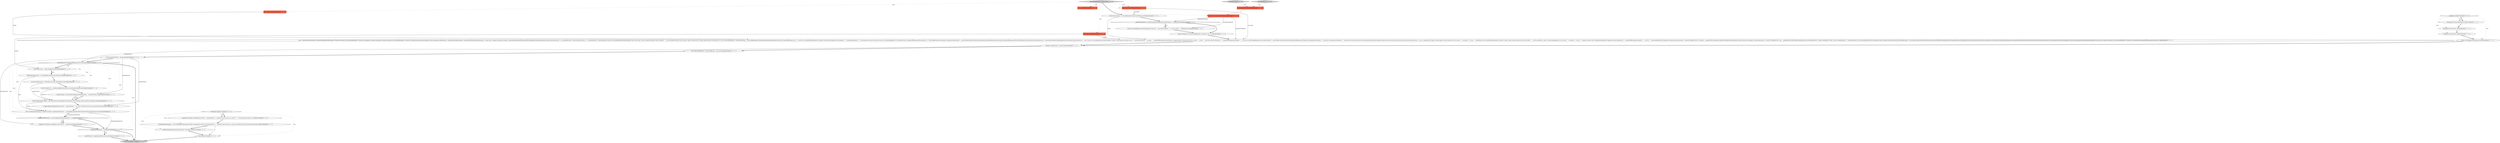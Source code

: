 digraph {
37 [style = filled, label = "return true@@@111@@@['0', '0', '1']", fillcolor = lightgray, shape = ellipse image = "AAA0AAABBB3BBB"];
19 [style = filled, label = "s_logger.warn(\"Failed to implement network \" + guestNetwork + \" elements and resources as a part of\" + \" network provision due to \",ex)@@@105@@@['0', '0', '1']", fillcolor = white, shape = ellipse image = "AAA0AAABBB3BBB"];
0 [style = filled, label = "final AssignVMCmd cmd@@@2@@@['1', '1', '0']", fillcolor = tomato, shape = box image = "AAA0AAABBB1BBB"];
32 [style = filled, label = "pair = Transaction.execute(new TransactionCallbackWithException<Ternary<Boolean,List<NetworkOfferingVO>,Network>,Exception>(){@Override public Ternary<Boolean,List<NetworkOfferingVO>,Network> doInTransaction(TransactionStatus status){boolean createNetwork = falseNetwork guestNetwork = guestNetworkFinalif (guestNetwork == null) {List<? extends Network> networks = getIsolatedNetworksWithSourceNATOwnedByAccountInZone(zoneId,owner)if (networks.size() == 0) {createNetwork = true}if (networks.size() == 1) {guestNetwork = networks.get(0)}{throw new InvalidParameterValueException(\"Error, more than 1 Guest Isolated Networks with SourceNAT \" + \"service enabled found for this account, cannot assosiate the IP range, please provide the network ID\")}}List<NetworkOfferingVO> requiredOfferings = _networkOfferingDao.listByAvailability(Availability.Required,false)if (requiredOfferings.size() < 1) {throw new CloudRuntimeException(\"Unable to find network offering with availability=\" + Availability.Required + \" to automatically create the network as part of createVlanIpRange\")}if (createNetwork) {if (requiredOfferings.get(0).getState() == NetworkOffering.State.Enabled) {long physicalNetworkId = _networkModel.findPhysicalNetworkId(zoneId,requiredOfferings.get(0).getTags(),requiredOfferings.get(0).getTrafficType())PhysicalNetwork physicalNetwork = _physicalNetworkDao.findById(physicalNetworkId)if (physicalNetwork == null) {throw new InvalidParameterValueException(\"Unable to find physical network with id: \" + physicalNetworkId + \" and tag: \" + requiredOfferings.get(0).getTags())}s_logger.debug(\"Creating network for account \" + owner + \" from the network offering id=\" + requiredOfferings.get(0).getId() + \" as a part of createVlanIpRange process\")guestNetwork = _networkMgr.createGuestNetwork(requiredOfferings.get(0).getId(),owner.getAccountName() + \"-network\",owner.getAccountName() + \"-network\",null,null,null,false,null,owner,null,physicalNetwork,zoneId,ACLType.Account,null,null,null,null,true,null,null,null)if (guestNetwork == null) {s_logger.warn(\"Failed to create default Virtual network for the account \" + accountId + \"in zone \" + zoneId)throw new CloudRuntimeException(\"Failed to create a Guest Isolated Networks with SourceNAT \" + \"service enabled as a part of createVlanIpRange, for the account \" + accountId + \"in zone \" + zoneId)}}{throw new CloudRuntimeException(\"Required network offering id=\" + requiredOfferings.get(0).getId() + \" is not in \" + NetworkOffering.State.Enabled)}}boolean allocateSourceNat = falseList<IPAddressVO> sourceNat = _ipAddressDao.listByAssociatedNetwork(guestNetwork.getId(),true)if (sourceNat.isEmpty()) {allocateSourceNat = true}List<IPAddressVO> ips = _ipAddressDao.listByVlanId(vlanId)boolean isSourceNatAllocated = falsefor (IPAddressVO addr : ips){if (addr.getState() != State.Allocated) {if (!isSourceNatAllocated && allocateSourceNat) {addr.setSourceNat(true)isSourceNatAllocated = true}{addr.setSourceNat(false)}addr.setAssociatedWithNetworkId(guestNetwork.getId())addr.setVpcId(guestNetwork.getVpcId())addr.setAllocatedTime(new Date())addr.setAllocatedInDomainId(owner.getDomainId())addr.setAllocatedToAccountId(owner.getId())addr.setSystem(false)addr.setState(IpAddress.State.Allocating)markPublicIpAsAllocated(addr)}}return new Ternary<Boolean,List<NetworkOfferingVO>,Network>(createNetwork,requiredOfferings,guestNetwork)}})@@@9@@@['0', '0', '1']", fillcolor = white, shape = ellipse image = "AAA0AAABBB3BBB"];
8 [style = filled, label = "final long accountId@@@2@@@['0', '0', '1']", fillcolor = tomato, shape = box image = "AAA0AAABBB3BBB"];
24 [style = filled, label = "Journal journal = new Journal.LogJournal(\"Implementing \" + guestNetwork,s_logger)@@@92@@@['0', '0', '1']", fillcolor = white, shape = ellipse image = "AAA0AAABBB3BBB"];
2 [style = filled, label = "moveVMToUser['0', '1', '0']", fillcolor = lightgray, shape = diamond image = "AAA0AAABBB2BBB"];
15 [style = filled, label = "UserVO callerUser = _userDao.findById(CallContext.current().getCallingUserId())@@@91@@@['0', '0', '1']", fillcolor = white, shape = ellipse image = "AAA0AAABBB3BBB"];
23 [style = filled, label = "final Account owner = _accountMgr.getActiveAccountById(accountId)@@@3@@@['0', '0', '1']", fillcolor = white, shape = ellipse image = "AAA0AAABBB3BBB"];
38 [style = filled, label = "guestNetworkFinal != null && guestNetworkFinal.getTrafficType() != TrafficType.Guest@@@4@@@['0', '0', '1']", fillcolor = white, shape = diamond image = "AAA0AAABBB3BBB"];
9 [style = filled, label = "throw new InvalidParameterValueException(\"Network \" + guestNetworkFinal + \" is not of a type \" + TrafficType.Guest)@@@5@@@['0', '0', '1']", fillcolor = white, shape = ellipse image = "AAA0AAABBB3BBB"];
3 [style = filled, label = "List<NetworkOfferingVO> requiredOfferings = pair.second()@@@85@@@['0', '0', '1']", fillcolor = white, shape = ellipse image = "AAA0AAABBB3BBB"];
29 [style = filled, label = "long userId@@@2@@@['0', '0', '1']", fillcolor = tomato, shape = box image = "AAA0AAABBB3BBB"];
16 [style = filled, label = "final Long vlanId@@@2@@@['0', '0', '1']", fillcolor = tomato, shape = box image = "AAA0AAABBB3BBB"];
31 [style = filled, label = "final Network guestNetworkFinal@@@2@@@['0', '0', '1']", fillcolor = tomato, shape = box image = "AAA0AAABBB3BBB"];
10 [style = filled, label = "guestNetwork = implementedNetwork.second()@@@101@@@['0', '0', '1']", fillcolor = white, shape = ellipse image = "AAA0AAABBB3BBB"];
33 [style = filled, label = "throw new IllegalStateException(e1)@@@82@@@['0', '0', '1']", fillcolor = white, shape = ellipse image = "AAA0AAABBB3BBB"];
21 [style = filled, label = "s_logger.debug(\"Implementing network \" + guestNetwork + \" as a part of network provision for persistent network\")@@@94@@@['0', '0', '1']", fillcolor = white, shape = ellipse image = "AAA0AAABBB3BBB"];
40 [style = filled, label = "Ternary<Boolean,List<NetworkOfferingVO>,Network> pair = null@@@7@@@['0', '0', '1']", fillcolor = white, shape = ellipse image = "AAA0AAABBB3BBB"];
28 [style = filled, label = "final long zoneId@@@2@@@['0', '0', '1']", fillcolor = tomato, shape = box image = "AAA0AAABBB3BBB"];
22 [style = filled, label = "throw e@@@108@@@['0', '0', '1']", fillcolor = white, shape = ellipse image = "AAA0AAABBB3BBB"];
27 [style = filled, label = "ExceptionUtil.rethrow(e1,)@@@81@@@['0', '0', '1']", fillcolor = white, shape = ellipse image = "AAA0AAABBB3BBB"];
11 [style = filled, label = "DeployDestination dest = new DeployDestination(zone,null,null,null)@@@89@@@['0', '0', '1']", fillcolor = white, shape = ellipse image = "AAA0AAABBB3BBB"];
20 [style = filled, label = "ExceptionUtil.rethrowRuntime(e1)@@@79@@@['0', '0', '1']", fillcolor = white, shape = ellipse image = "AAA0AAABBB3BBB"];
13 [style = filled, label = "e.addProxyObject(guestNetwork.getUuid(),\"networkId\")@@@107@@@['0', '0', '1']", fillcolor = white, shape = ellipse image = "AAA0AAABBB3BBB"];
18 [style = filled, label = "Account callerAccount = CallContext.current().getCallingAccount()@@@90@@@['0', '0', '1']", fillcolor = white, shape = ellipse image = "AAA0AAABBB3BBB"];
5 [style = filled, label = "ExceptionUtil.rethrow(e1,)@@@80@@@['0', '0', '1']", fillcolor = white, shape = ellipse image = "AAA0AAABBB3BBB"];
34 [style = filled, label = "associateIpAddressListToAccount['0', '0', '1']", fillcolor = lightgray, shape = diamond image = "AAA0AAABBB3BBB"];
1 [style = filled, label = "moveVMToUser['1', '0', '0']", fillcolor = lightgray, shape = diamond image = "AAA0AAABBB1BBB"];
6 [style = filled, label = "Exception e1@@@78@@@['0', '0', '1']", fillcolor = white, shape = diamond image = "AAA0AAABBB3BBB"];
17 [style = filled, label = "implementedNetwork == null || implementedNetwork.first() == null@@@97@@@['0', '0', '1']", fillcolor = white, shape = diamond image = "AAA0AAABBB3BBB"];
12 [style = filled, label = "boolean createNetwork = pair.first()@@@84@@@['0', '0', '1']", fillcolor = white, shape = ellipse image = "AAA0AAABBB3BBB"];
26 [style = filled, label = "Pair<? extends NetworkGuru,? extends Network> implementedNetwork = _networkMgr.implementNetwork(guestNetwork.getId(),dest,context)@@@96@@@['0', '0', '1']", fillcolor = white, shape = ellipse image = "AAA0AAABBB3BBB"];
7 [style = filled, label = "CloudRuntimeException e = new CloudRuntimeException(\"Failed to implement network (with specified id)\" + \" elements and resources as a part of network provision for persistent network\")@@@106@@@['0', '0', '1']", fillcolor = white, shape = ellipse image = "AAA0AAABBB3BBB"];
25 [style = filled, label = "Network guestNetwork = pair.third()@@@86@@@['0', '0', '1']", fillcolor = white, shape = ellipse image = "AAA0AAABBB3BBB"];
39 [style = filled, label = "ReservationContext context = new ReservationContextImpl(UUID.randomUUID().toString(),journal,callerUser,callerAccount)@@@93@@@['0', '0', '1']", fillcolor = white, shape = ellipse image = "AAA0AAABBB3BBB"];
35 [style = filled, label = "s_logger.warn(\"Failed to implement the network \" + guestNetwork)@@@98@@@['0', '0', '1']", fillcolor = white, shape = ellipse image = "AAA0AAABBB3BBB"];
36 [style = filled, label = "implementedNetwork != null@@@100@@@['0', '0', '1']", fillcolor = white, shape = diamond image = "AAA0AAABBB3BBB"];
30 [style = filled, label = "DataCenter zone = _dcDao.findById(zoneId)@@@88@@@['0', '0', '1']", fillcolor = white, shape = ellipse image = "AAA0AAABBB3BBB"];
14 [style = filled, label = "createNetwork && requiredOfferings.get(0).isPersistent()@@@87@@@['0', '0', '1']", fillcolor = white, shape = diamond image = "AAA0AAABBB3BBB"];
4 [style = filled, label = "Exception ex@@@104@@@['0', '0', '1']", fillcolor = white, shape = diamond image = "AAA0AAABBB3BBB"];
7->22 [style = solid, label="e"];
34->29 [style = dotted, label="true"];
26->17 [style = bold, label=""];
14->18 [style = dotted, label="true"];
38->40 [style = bold, label=""];
1->0 [style = dotted, label="true"];
17->35 [style = dotted, label="true"];
4->7 [style = dotted, label="true"];
34->23 [style = bold, label=""];
14->26 [style = dotted, label="true"];
30->11 [style = solid, label="zone"];
26->36 [style = solid, label="implementedNetwork"];
8->23 [style = solid, label="accountId"];
7->13 [style = bold, label=""];
31->9 [style = solid, label="guestNetworkFinal"];
4->19 [style = bold, label=""];
21->26 [style = bold, label=""];
34->28 [style = dotted, label="true"];
3->25 [style = bold, label=""];
23->38 [style = bold, label=""];
19->7 [style = bold, label=""];
33->12 [style = bold, label=""];
40->32 [style = bold, label=""];
36->10 [style = dotted, label="true"];
10->37 [style = bold, label=""];
27->33 [style = bold, label=""];
28->32 [style = solid, label="zoneId"];
14->39 [style = dotted, label="true"];
14->36 [style = dotted, label="true"];
23->32 [style = solid, label="owner"];
9->40 [style = bold, label=""];
25->14 [style = bold, label=""];
18->39 [style = solid, label="callerAccount"];
11->18 [style = bold, label=""];
6->20 [style = bold, label=""];
38->9 [style = bold, label=""];
6->5 [style = dotted, label="true"];
14->30 [style = bold, label=""];
4->19 [style = dotted, label="true"];
25->35 [style = solid, label="guestNetwork"];
12->14 [style = solid, label="createNetwork"];
5->27 [style = bold, label=""];
35->36 [style = bold, label=""];
38->9 [style = dotted, label="true"];
16->32 [style = solid, label="vlanId"];
6->20 [style = dotted, label="true"];
4->13 [style = dotted, label="true"];
34->16 [style = dotted, label="true"];
39->26 [style = solid, label="context"];
6->33 [style = dotted, label="true"];
14->30 [style = dotted, label="true"];
14->17 [style = dotted, label="true"];
18->15 [style = bold, label=""];
24->39 [style = bold, label=""];
20->5 [style = bold, label=""];
36->10 [style = bold, label=""];
15->24 [style = bold, label=""];
17->36 [style = bold, label=""];
31->32 [style = solid, label="guestNetworkFinal"];
12->3 [style = bold, label=""];
8->32 [style = solid, label="accountId"];
14->24 [style = dotted, label="true"];
6->27 [style = dotted, label="true"];
31->38 [style = solid, label="guestNetworkFinal"];
4->22 [style = dotted, label="true"];
28->30 [style = solid, label="zoneId"];
17->35 [style = bold, label=""];
32->12 [style = bold, label=""];
36->37 [style = bold, label=""];
13->22 [style = bold, label=""];
25->21 [style = solid, label="guestNetwork"];
14->37 [style = bold, label=""];
34->8 [style = dotted, label="true"];
30->11 [style = bold, label=""];
39->21 [style = bold, label=""];
14->21 [style = dotted, label="true"];
24->39 [style = solid, label="journal"];
14->15 [style = dotted, label="true"];
26->17 [style = solid, label="implementedNetwork"];
34->31 [style = dotted, label="true"];
15->39 [style = solid, label="callerUser"];
2->0 [style = dotted, label="true"];
14->11 [style = dotted, label="true"];
11->26 [style = solid, label="dest"];
25->24 [style = solid, label="guestNetwork"];
22->37 [style = bold, label=""];
0->31 [style = dashed, label="0"];
}
